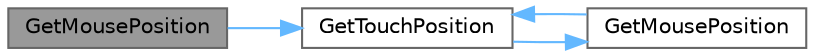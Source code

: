 digraph "GetMousePosition"
{
 // LATEX_PDF_SIZE
  bgcolor="transparent";
  edge [fontname=Helvetica,fontsize=10,labelfontname=Helvetica,labelfontsize=10];
  node [fontname=Helvetica,fontsize=10,shape=box,height=0.2,width=0.4];
  rankdir="LR";
  Node1 [id="Node000001",label="GetMousePosition",height=0.2,width=0.4,color="gray40", fillcolor="grey60", style="filled", fontcolor="black",tooltip=" "];
  Node1 -> Node2 [id="edge1_Node000001_Node000002",color="steelblue1",style="solid",tooltip=" "];
  Node2 [id="Node000002",label="GetTouchPosition",height=0.2,width=0.4,color="grey40", fillcolor="white", style="filled",URL="$_classes_2lib_2rcore_8c.html#a64f0911350f8e2eda12d4c8074b54984",tooltip=" "];
  Node2 -> Node3 [id="edge2_Node000002_Node000003",color="steelblue1",style="solid",tooltip=" "];
  Node3 [id="Node000003",label="GetMousePosition",height=0.2,width=0.4,color="grey40", fillcolor="white", style="filled",URL="$_classes_2lib_2rcore_8c.html#ad68cd0b57c5d21a49dc8b3fa790b2bec",tooltip=" "];
  Node3 -> Node2 [id="edge3_Node000003_Node000002",color="steelblue1",style="solid",tooltip=" "];
}
